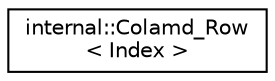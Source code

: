 digraph "Graphical Class Hierarchy"
{
  edge [fontname="Helvetica",fontsize="10",labelfontname="Helvetica",labelfontsize="10"];
  node [fontname="Helvetica",fontsize="10",shape=record];
  rankdir="LR";
  Node1 [label="internal::Colamd_Row\l\< Index \>",height=0.2,width=0.4,color="black", fillcolor="white", style="filled",URL="$structinternal_1_1_colamd___row.html"];
}
